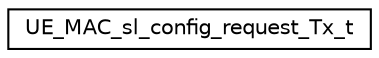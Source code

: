digraph "Graphical Class Hierarchy"
{
 // LATEX_PDF_SIZE
  edge [fontname="Helvetica",fontsize="10",labelfontname="Helvetica",labelfontsize="10"];
  node [fontname="Helvetica",fontsize="10",shape=record];
  rankdir="LR";
  Node0 [label="UE_MAC_sl_config_request_Tx_t",height=0.2,width=0.4,color="black", fillcolor="white", style="filled",URL="$structUE__MAC__sl__config__request__Tx__t.html",tooltip=" "];
}
